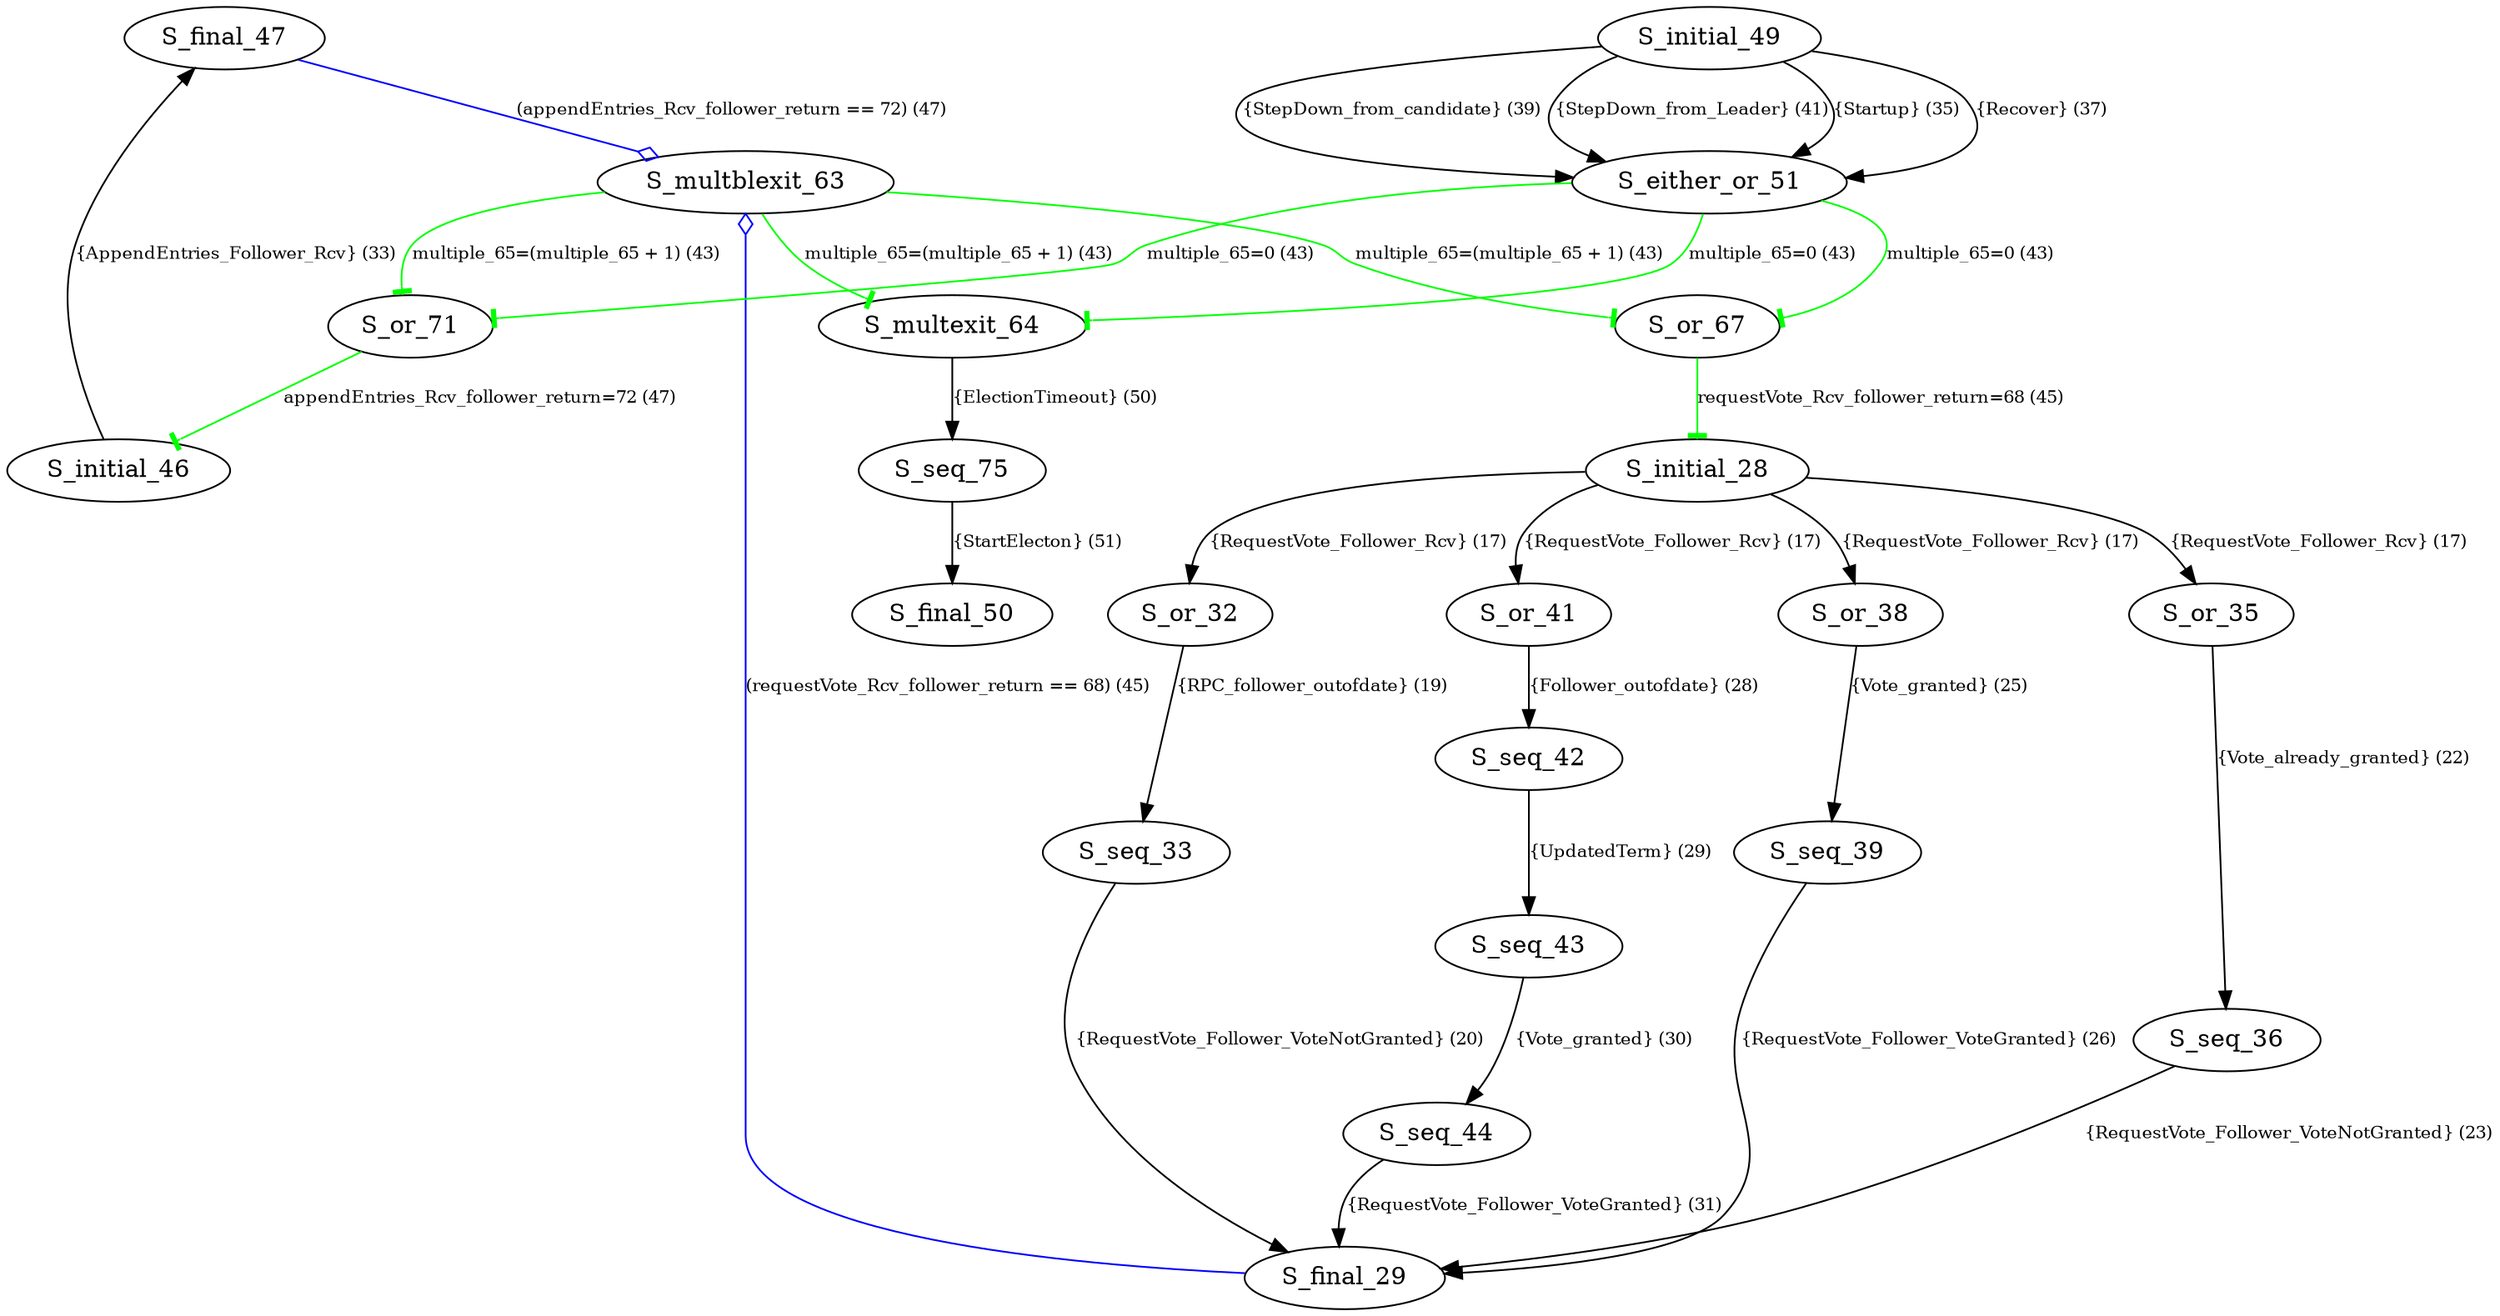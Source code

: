 digraph FUNCTION {
 "S_final_47" -> "S_multblexit_63" [label="(appendEntries_Rcv_follower_return == 72) (47)",fontsize=10,arrowhead="odiamond",color="blue"];
 "S_initial_46" -> "S_final_47" [label="{AppendEntries_Follower_Rcv} (33)",fontsize=10,];
 "S_seq_44" -> "S_final_29" [label="{RequestVote_Follower_VoteGranted} (31)",fontsize=10,];
 "S_seq_43" -> "S_seq_44" [label="{Vote_granted} (30)",fontsize=10,];
 "S_or_41" -> "S_seq_42" [label="{Follower_outofdate} (28)",fontsize=10,];
 "S_or_38" -> "S_seq_39" [label="{Vote_granted} (25)",fontsize=10,];
 "S_initial_28" -> "S_or_41" [label="{RequestVote_Follower_Rcv} (17)",fontsize=10,];
 "S_initial_28" -> "S_or_38" [label="{RequestVote_Follower_Rcv} (17)",fontsize=10,];
 "S_initial_28" -> "S_or_35" [label="{RequestVote_Follower_Rcv} (17)",fontsize=10,];
 "S_initial_28" -> "S_or_32" [label="{RequestVote_Follower_Rcv} (17)",fontsize=10,];
 "S_seq_36" -> "S_final_29" [label="{RequestVote_Follower_VoteNotGranted} (23)",fontsize=10,];
 "S_seq_33" -> "S_final_29" [label="{RequestVote_Follower_VoteNotGranted} (20)",fontsize=10,];
 "S_or_32" -> "S_seq_33" [label="{RPC_follower_outofdate} (19)",fontsize=10,];
 "S_final_29" -> "S_multblexit_63" [label="(requestVote_Rcv_follower_return == 68) (45)",fontsize=10,arrowhead="odiamond",color="blue"];
 "S_or_35" -> "S_seq_36" [label="{Vote_already_granted} (22)",fontsize=10,];
 "S_seq_39" -> "S_final_29" [label="{RequestVote_Follower_VoteGranted} (26)",fontsize=10,];
 "S_seq_42" -> "S_seq_43" [label="{UpdatedTerm} (29)",fontsize=10,];
 "S_or_71" -> "S_initial_46" [label="appendEntries_Rcv_follower_return=72 (47)",fontsize=10,arrowhead="tee",color="green"];
 "S_multexit_64" -> "S_seq_75" [label="{ElectionTimeout} (50)",fontsize=10,];
 "S_initial_49" -> "S_either_or_51" [label="{StepDown_from_Leader} (41)",fontsize=10,];
 "S_initial_49" -> "S_either_or_51" [label="{Startup} (35)",fontsize=10,];
 "S_initial_49" -> "S_either_or_51" [label="{Recover} (37)",fontsize=10,];
 "S_initial_49" -> "S_either_or_51" [label="{StepDown_from_candidate} (39)",fontsize=10,];
 "S_either_or_51" -> "S_multexit_64" [label="multiple_65=0 (43)",fontsize=10,arrowhead="tee",color="green"];
 "S_either_or_51" -> "S_or_71" [label="multiple_65=0 (43)",fontsize=10,arrowhead="tee",color="green"];
 "S_either_or_51" -> "S_or_67" [label="multiple_65=0 (43)",fontsize=10,arrowhead="tee",color="green"];
 "S_seq_75" -> "S_final_50" [label="{StartElecton} (51)",fontsize=10,];

 "S_or_67" -> "S_initial_28" [label="requestVote_Rcv_follower_return=68 (45)",fontsize=10,arrowhead="tee",color="green"];
 "S_multblexit_63" -> "S_multexit_64" [label="multiple_65=(multiple_65 + 1) (43)",fontsize=10,arrowhead="tee",color="green"];
 "S_multblexit_63" -> "S_or_71" [label="multiple_65=(multiple_65 + 1) (43)",fontsize=10,arrowhead="tee",color="green"];
 "S_multblexit_63" -> "S_or_67" [label="multiple_65=(multiple_65 + 1) (43)",fontsize=10,arrowhead="tee",color="green"];
}
